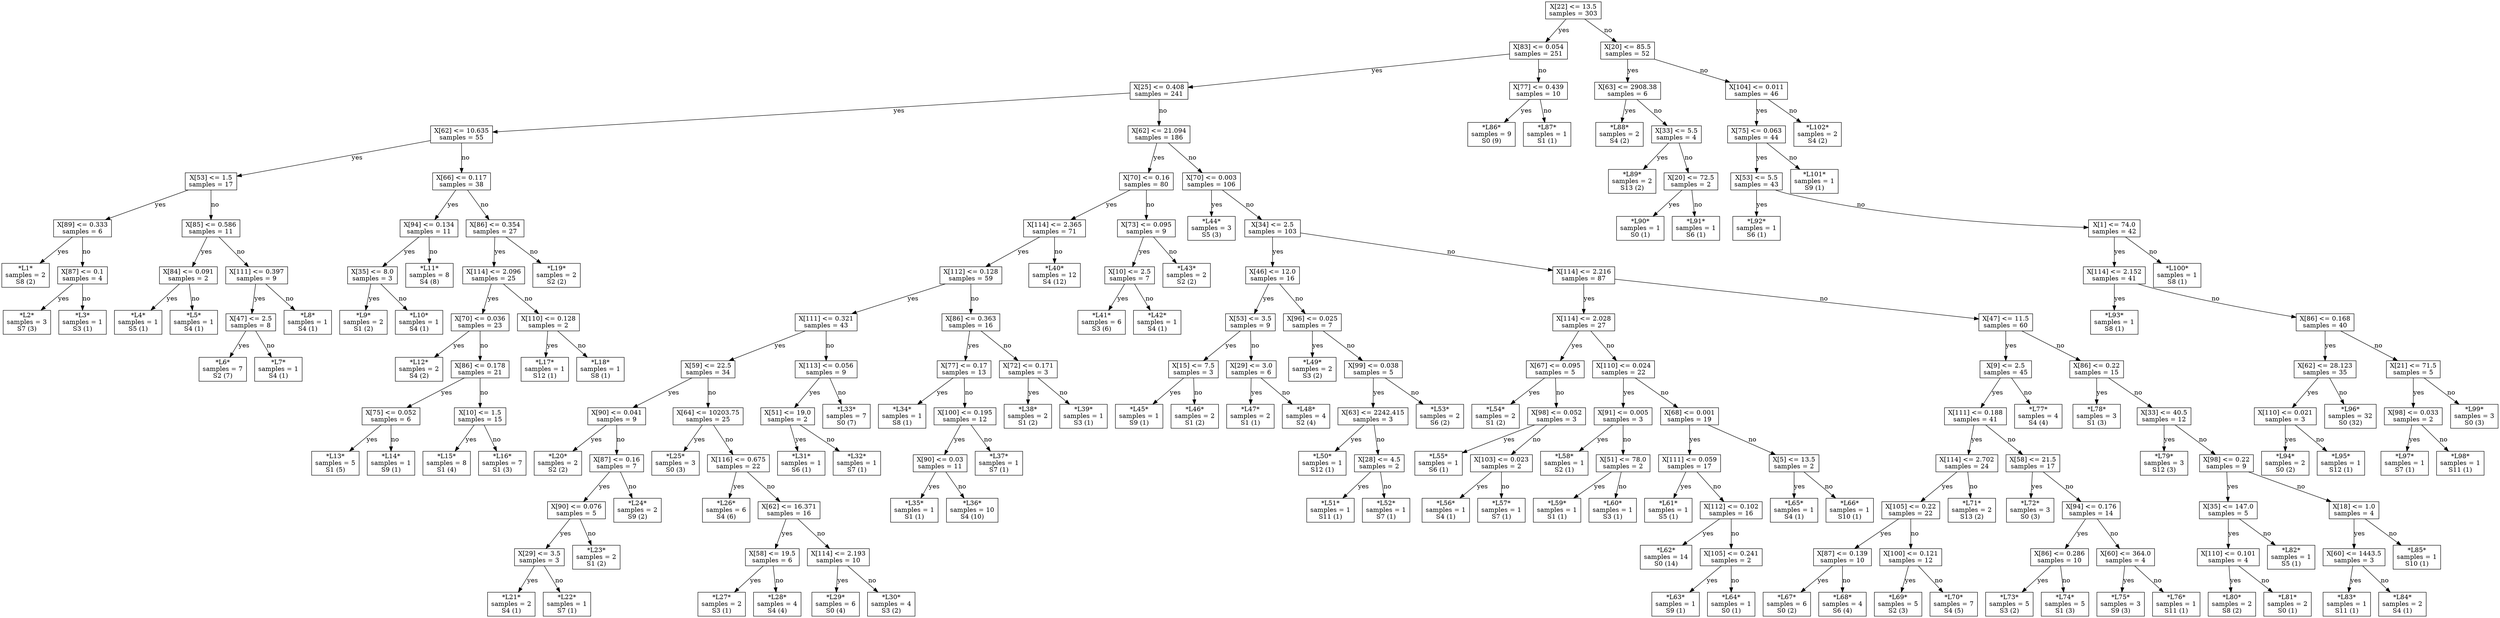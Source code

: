 digraph Tree {
node [shape=box] ;
0 [label="X[22] <= 13.5\nsamples = 303\n"] ;
1 [label="X[83] <= 0.054\nsamples = 251\n"] ;
0 -> 1 [label="yes"];
2 [label="X[25] <= 0.408\nsamples = 241\n"] ;
1 -> 2 [label="yes"];
3 [label="X[62] <= 10.635\nsamples = 55\n"] ;
2 -> 3 [label="yes"];
4 [label="X[53] <= 1.5\nsamples = 17\n"] ;
3 -> 4 [label="yes"];
5 [label="X[89] <= 0.333\nsamples = 6\n"] ;
4 -> 5 [label="yes"];
6 [label="*L1*\nsamples = 2\nS8 (2)\n"] ;
5 -> 6 [label="yes"];
7 [label="X[87] <= 0.1\nsamples = 4\n"] ;
5 -> 7 [label="no"];
8 [label="*L2*\nsamples = 3\nS7 (3)\n"] ;
7 -> 8 [label="yes"];
9 [label="*L3*\nsamples = 1\nS3 (1)\n"] ;
7 -> 9 [label="no"];
10 [label="X[85] <= 0.586\nsamples = 11\n"] ;
4 -> 10 [label="no"];
11 [label="X[84] <= 0.091\nsamples = 2\n"] ;
10 -> 11 [label="yes"];
12 [label="*L4*\nsamples = 1\nS5 (1)\n"] ;
11 -> 12 [label="yes"];
13 [label="*L5*\nsamples = 1\nS4 (1)\n"] ;
11 -> 13 [label="no"];
14 [label="X[111] <= 0.397\nsamples = 9\n"] ;
10 -> 14 [label="no"];
15 [label="X[47] <= 2.5\nsamples = 8\n"] ;
14 -> 15 [label="yes"];
16 [label="*L6*\nsamples = 7\nS2 (7)\n"] ;
15 -> 16 [label="yes"];
17 [label="*L7*\nsamples = 1\nS4 (1)\n"] ;
15 -> 17 [label="no"];
18 [label="*L8*\nsamples = 1\nS4 (1)\n"] ;
14 -> 18 [label="no"];
19 [label="X[66] <= 0.117\nsamples = 38\n"] ;
3 -> 19 [label="no"];
20 [label="X[94] <= 0.134\nsamples = 11\n"] ;
19 -> 20 [label="yes"];
21 [label="X[35] <= 8.0\nsamples = 3\n"] ;
20 -> 21 [label="yes"];
22 [label="*L9*\nsamples = 2\nS1 (2)\n"] ;
21 -> 22 [label="yes"];
23 [label="*L10*\nsamples = 1\nS4 (1)\n"] ;
21 -> 23 [label="no"];
24 [label="*L11*\nsamples = 8\nS4 (8)\n"] ;
20 -> 24 [label="no"];
25 [label="X[86] <= 0.354\nsamples = 27\n"] ;
19 -> 25 [label="no"];
26 [label="X[114] <= 2.096\nsamples = 25\n"] ;
25 -> 26 [label="yes"];
27 [label="X[70] <= 0.036\nsamples = 23\n"] ;
26 -> 27 [label="yes"];
28 [label="*L12*\nsamples = 2\nS4 (2)\n"] ;
27 -> 28 [label="yes"];
29 [label="X[86] <= 0.178\nsamples = 21\n"] ;
27 -> 29 [label="no"];
30 [label="X[75] <= 0.052\nsamples = 6\n"] ;
29 -> 30 [label="yes"];
31 [label="*L13*\nsamples = 5\nS1 (5)\n"] ;
30 -> 31 [label="yes"];
32 [label="*L14*\nsamples = 1\nS9 (1)\n"] ;
30 -> 32 [label="no"];
33 [label="X[10] <= 1.5\nsamples = 15\n"] ;
29 -> 33 [label="no"];
34 [label="*L15*\nsamples = 8\nS1 (4)\n"] ;
33 -> 34 [label="yes"];
35 [label="*L16*\nsamples = 7\nS1 (3)\n"] ;
33 -> 35 [label="no"];
36 [label="X[110] <= 0.128\nsamples = 2\n"] ;
26 -> 36 [label="no"];
37 [label="*L17*\nsamples = 1\nS12 (1)\n"] ;
36 -> 37 [label="yes"];
38 [label="*L18*\nsamples = 1\nS8 (1)\n"] ;
36 -> 38 [label="no"];
39 [label="*L19*\nsamples = 2\nS2 (2)\n"] ;
25 -> 39 [label="no"];
40 [label="X[62] <= 21.094\nsamples = 186\n"] ;
2 -> 40 [label="no"];
41 [label="X[70] <= 0.16\nsamples = 80\n"] ;
40 -> 41 [label="yes"];
42 [label="X[114] <= 2.365\nsamples = 71\n"] ;
41 -> 42 [label="yes"];
43 [label="X[112] <= 0.128\nsamples = 59\n"] ;
42 -> 43 [label="yes"];
44 [label="X[111] <= 0.321\nsamples = 43\n"] ;
43 -> 44 [label="yes"];
45 [label="X[59] <= 22.5\nsamples = 34\n"] ;
44 -> 45 [label="yes"];
46 [label="X[90] <= 0.041\nsamples = 9\n"] ;
45 -> 46 [label="yes"];
47 [label="*L20*\nsamples = 2\nS2 (2)\n"] ;
46 -> 47 [label="yes"];
48 [label="X[87] <= 0.16\nsamples = 7\n"] ;
46 -> 48 [label="no"];
49 [label="X[90] <= 0.076\nsamples = 5\n"] ;
48 -> 49 [label="yes"];
50 [label="X[29] <= 3.5\nsamples = 3\n"] ;
49 -> 50 [label="yes"];
51 [label="*L21*\nsamples = 2\nS4 (1)\n"] ;
50 -> 51 [label="yes"];
52 [label="*L22*\nsamples = 1\nS7 (1)\n"] ;
50 -> 52 [label="no"];
53 [label="*L23*\nsamples = 2\nS1 (2)\n"] ;
49 -> 53 [label="no"];
54 [label="*L24*\nsamples = 2\nS9 (2)\n"] ;
48 -> 54 [label="no"];
55 [label="X[64] <= 10203.75\nsamples = 25\n"] ;
45 -> 55 [label="no"];
56 [label="*L25*\nsamples = 3\nS0 (3)\n"] ;
55 -> 56 [label="yes"];
57 [label="X[116] <= 0.675\nsamples = 22\n"] ;
55 -> 57 [label="no"];
58 [label="*L26*\nsamples = 6\nS4 (6)\n"] ;
57 -> 58 [label="yes"];
59 [label="X[62] <= 16.371\nsamples = 16\n"] ;
57 -> 59 [label="no"];
60 [label="X[58] <= 19.5\nsamples = 6\n"] ;
59 -> 60 [label="yes"];
61 [label="*L27*\nsamples = 2\nS3 (1)\n"] ;
60 -> 61 [label="yes"];
62 [label="*L28*\nsamples = 4\nS4 (4)\n"] ;
60 -> 62 [label="no"];
63 [label="X[114] <= 2.193\nsamples = 10\n"] ;
59 -> 63 [label="no"];
64 [label="*L29*\nsamples = 6\nS0 (4)\n"] ;
63 -> 64 [label="yes"];
65 [label="*L30*\nsamples = 4\nS3 (2)\n"] ;
63 -> 65 [label="no"];
66 [label="X[113] <= 0.056\nsamples = 9\n"] ;
44 -> 66 [label="no"];
67 [label="X[51] <= 19.0\nsamples = 2\n"] ;
66 -> 67 [label="yes"];
68 [label="*L31*\nsamples = 1\nS6 (1)\n"] ;
67 -> 68 [label="yes"];
69 [label="*L32*\nsamples = 1\nS7 (1)\n"] ;
67 -> 69 [label="no"];
70 [label="*L33*\nsamples = 7\nS0 (7)\n"] ;
66 -> 70 [label="no"];
71 [label="X[86] <= 0.363\nsamples = 16\n"] ;
43 -> 71 [label="no"];
72 [label="X[77] <= 0.17\nsamples = 13\n"] ;
71 -> 72 [label="yes"];
73 [label="*L34*\nsamples = 1\nS8 (1)\n"] ;
72 -> 73 [label="yes"];
74 [label="X[100] <= 0.195\nsamples = 12\n"] ;
72 -> 74 [label="no"];
75 [label="X[90] <= 0.03\nsamples = 11\n"] ;
74 -> 75 [label="yes"];
76 [label="*L35*\nsamples = 1\nS1 (1)\n"] ;
75 -> 76 [label="yes"];
77 [label="*L36*\nsamples = 10\nS4 (10)\n"] ;
75 -> 77 [label="no"];
78 [label="*L37*\nsamples = 1\nS7 (1)\n"] ;
74 -> 78 [label="no"];
79 [label="X[72] <= 0.171\nsamples = 3\n"] ;
71 -> 79 [label="no"];
80 [label="*L38*\nsamples = 2\nS1 (2)\n"] ;
79 -> 80 [label="yes"];
81 [label="*L39*\nsamples = 1\nS3 (1)\n"] ;
79 -> 81 [label="no"];
82 [label="*L40*\nsamples = 12\nS4 (12)\n"] ;
42 -> 82 [label="no"];
83 [label="X[73] <= 0.095\nsamples = 9\n"] ;
41 -> 83 [label="no"];
84 [label="X[10] <= 2.5\nsamples = 7\n"] ;
83 -> 84 [label="yes"];
85 [label="*L41*\nsamples = 6\nS3 (6)\n"] ;
84 -> 85 [label="yes"];
86 [label="*L42*\nsamples = 1\nS4 (1)\n"] ;
84 -> 86 [label="no"];
87 [label="*L43*\nsamples = 2\nS2 (2)\n"] ;
83 -> 87 [label="no"];
88 [label="X[70] <= 0.003\nsamples = 106\n"] ;
40 -> 88 [label="no"];
89 [label="*L44*\nsamples = 3\nS5 (3)\n"] ;
88 -> 89 [label="yes"];
90 [label="X[34] <= 2.5\nsamples = 103\n"] ;
88 -> 90 [label="no"];
91 [label="X[46] <= 12.0\nsamples = 16\n"] ;
90 -> 91 [label="yes"];
92 [label="X[53] <= 3.5\nsamples = 9\n"] ;
91 -> 92 [label="yes"];
93 [label="X[15] <= 7.5\nsamples = 3\n"] ;
92 -> 93 [label="yes"];
94 [label="*L45*\nsamples = 1\nS9 (1)\n"] ;
93 -> 94 [label="yes"];
95 [label="*L46*\nsamples = 2\nS1 (2)\n"] ;
93 -> 95 [label="no"];
96 [label="X[29] <= 3.0\nsamples = 6\n"] ;
92 -> 96 [label="no"];
97 [label="*L47*\nsamples = 2\nS1 (1)\n"] ;
96 -> 97 [label="yes"];
98 [label="*L48*\nsamples = 4\nS2 (4)\n"] ;
96 -> 98 [label="no"];
99 [label="X[96] <= 0.025\nsamples = 7\n"] ;
91 -> 99 [label="no"];
100 [label="*L49*\nsamples = 2\nS3 (2)\n"] ;
99 -> 100 [label="yes"];
101 [label="X[99] <= 0.038\nsamples = 5\n"] ;
99 -> 101 [label="no"];
102 [label="X[63] <= 2242.415\nsamples = 3\n"] ;
101 -> 102 [label="yes"];
103 [label="*L50*\nsamples = 1\nS12 (1)\n"] ;
102 -> 103 [label="yes"];
104 [label="X[28] <= 4.5\nsamples = 2\n"] ;
102 -> 104 [label="no"];
105 [label="*L51*\nsamples = 1\nS11 (1)\n"] ;
104 -> 105 [label="yes"];
106 [label="*L52*\nsamples = 1\nS7 (1)\n"] ;
104 -> 106 [label="no"];
107 [label="*L53*\nsamples = 2\nS6 (2)\n"] ;
101 -> 107 [label="no"];
108 [label="X[114] <= 2.216\nsamples = 87\n"] ;
90 -> 108 [label="no"];
109 [label="X[114] <= 2.028\nsamples = 27\n"] ;
108 -> 109 [label="yes"];
110 [label="X[67] <= 0.095\nsamples = 5\n"] ;
109 -> 110 [label="yes"];
111 [label="*L54*\nsamples = 2\nS1 (2)\n"] ;
110 -> 111 [label="yes"];
112 [label="X[98] <= 0.052\nsamples = 3\n"] ;
110 -> 112 [label="no"];
113 [label="*L55*\nsamples = 1\nS6 (1)\n"] ;
112 -> 113 [label="yes"];
114 [label="X[103] <= 0.023\nsamples = 2\n"] ;
112 -> 114 [label="no"];
115 [label="*L56*\nsamples = 1\nS4 (1)\n"] ;
114 -> 115 [label="yes"];
116 [label="*L57*\nsamples = 1\nS7 (1)\n"] ;
114 -> 116 [label="no"];
117 [label="X[110] <= 0.024\nsamples = 22\n"] ;
109 -> 117 [label="no"];
118 [label="X[91] <= 0.005\nsamples = 3\n"] ;
117 -> 118 [label="yes"];
119 [label="*L58*\nsamples = 1\nS2 (1)\n"] ;
118 -> 119 [label="yes"];
120 [label="X[51] <= 78.0\nsamples = 2\n"] ;
118 -> 120 [label="no"];
121 [label="*L59*\nsamples = 1\nS1 (1)\n"] ;
120 -> 121 [label="yes"];
122 [label="*L60*\nsamples = 1\nS3 (1)\n"] ;
120 -> 122 [label="no"];
123 [label="X[68] <= 0.001\nsamples = 19\n"] ;
117 -> 123 [label="no"];
124 [label="X[111] <= 0.059\nsamples = 17\n"] ;
123 -> 124 [label="yes"];
125 [label="*L61*\nsamples = 1\nS5 (1)\n"] ;
124 -> 125 [label="yes"];
126 [label="X[112] <= 0.102\nsamples = 16\n"] ;
124 -> 126 [label="no"];
127 [label="*L62*\nsamples = 14\nS0 (14)\n"] ;
126 -> 127 [label="yes"];
128 [label="X[105] <= 0.241\nsamples = 2\n"] ;
126 -> 128 [label="no"];
129 [label="*L63*\nsamples = 1\nS9 (1)\n"] ;
128 -> 129 [label="yes"];
130 [label="*L64*\nsamples = 1\nS0 (1)\n"] ;
128 -> 130 [label="no"];
131 [label="X[5] <= 13.5\nsamples = 2\n"] ;
123 -> 131 [label="no"];
132 [label="*L65*\nsamples = 1\nS4 (1)\n"] ;
131 -> 132 [label="yes"];
133 [label="*L66*\nsamples = 1\nS10 (1)\n"] ;
131 -> 133 [label="no"];
134 [label="X[47] <= 11.5\nsamples = 60\n"] ;
108 -> 134 [label="no"];
135 [label="X[9] <= 2.5\nsamples = 45\n"] ;
134 -> 135 [label="yes"];
136 [label="X[111] <= 0.188\nsamples = 41\n"] ;
135 -> 136 [label="yes"];
137 [label="X[114] <= 2.702\nsamples = 24\n"] ;
136 -> 137 [label="yes"];
138 [label="X[105] <= 0.22\nsamples = 22\n"] ;
137 -> 138 [label="yes"];
139 [label="X[87] <= 0.139\nsamples = 10\n"] ;
138 -> 139 [label="yes"];
140 [label="*L67*\nsamples = 6\nS0 (2)\n"] ;
139 -> 140 [label="yes"];
141 [label="*L68*\nsamples = 4\nS6 (4)\n"] ;
139 -> 141 [label="no"];
142 [label="X[100] <= 0.121\nsamples = 12\n"] ;
138 -> 142 [label="no"];
143 [label="*L69*\nsamples = 5\nS2 (3)\n"] ;
142 -> 143 [label="yes"];
144 [label="*L70*\nsamples = 7\nS4 (5)\n"] ;
142 -> 144 [label="no"];
145 [label="*L71*\nsamples = 2\nS13 (2)\n"] ;
137 -> 145 [label="no"];
146 [label="X[58] <= 21.5\nsamples = 17\n"] ;
136 -> 146 [label="no"];
147 [label="*L72*\nsamples = 3\nS0 (3)\n"] ;
146 -> 147 [label="yes"];
148 [label="X[94] <= 0.176\nsamples = 14\n"] ;
146 -> 148 [label="no"];
149 [label="X[86] <= 0.286\nsamples = 10\n"] ;
148 -> 149 [label="yes"];
150 [label="*L73*\nsamples = 5\nS3 (2)\n"] ;
149 -> 150 [label="yes"];
151 [label="*L74*\nsamples = 5\nS1 (3)\n"] ;
149 -> 151 [label="no"];
152 [label="X[60] <= 364.0\nsamples = 4\n"] ;
148 -> 152 [label="no"];
153 [label="*L75*\nsamples = 3\nS9 (3)\n"] ;
152 -> 153 [label="yes"];
154 [label="*L76*\nsamples = 1\nS11 (1)\n"] ;
152 -> 154 [label="no"];
155 [label="*L77*\nsamples = 4\nS4 (4)\n"] ;
135 -> 155 [label="no"];
156 [label="X[86] <= 0.22\nsamples = 15\n"] ;
134 -> 156 [label="no"];
157 [label="*L78*\nsamples = 3\nS1 (3)\n"] ;
156 -> 157 [label="yes"];
158 [label="X[33] <= 40.5\nsamples = 12\n"] ;
156 -> 158 [label="no"];
159 [label="*L79*\nsamples = 3\nS12 (3)\n"] ;
158 -> 159 [label="yes"];
160 [label="X[98] <= 0.22\nsamples = 9\n"] ;
158 -> 160 [label="no"];
161 [label="X[35] <= 147.0\nsamples = 5\n"] ;
160 -> 161 [label="yes"];
162 [label="X[110] <= 0.101\nsamples = 4\n"] ;
161 -> 162 [label="yes"];
163 [label="*L80*\nsamples = 2\nS8 (2)\n"] ;
162 -> 163 [label="yes"];
164 [label="*L81*\nsamples = 2\nS0 (1)\n"] ;
162 -> 164 [label="no"];
165 [label="*L82*\nsamples = 1\nS5 (1)\n"] ;
161 -> 165 [label="no"];
166 [label="X[18] <= 1.0\nsamples = 4\n"] ;
160 -> 166 [label="no"];
167 [label="X[60] <= 1443.5\nsamples = 3\n"] ;
166 -> 167 [label="yes"];
168 [label="*L83*\nsamples = 1\nS11 (1)\n"] ;
167 -> 168 [label="yes"];
169 [label="*L84*\nsamples = 2\nS4 (1)\n"] ;
167 -> 169 [label="no"];
170 [label="*L85*\nsamples = 1\nS10 (1)\n"] ;
166 -> 170 [label="no"];
171 [label="X[77] <= 0.439\nsamples = 10\n"] ;
1 -> 171 [label="no"];
172 [label="*L86*\nsamples = 9\nS0 (9)\n"] ;
171 -> 172 [label="yes"];
173 [label="*L87*\nsamples = 1\nS1 (1)\n"] ;
171 -> 173 [label="no"];
174 [label="X[20] <= 85.5\nsamples = 52\n"] ;
0 -> 174 [label="no"];
175 [label="X[63] <= 2908.38\nsamples = 6\n"] ;
174 -> 175 [label="yes"];
176 [label="*L88*\nsamples = 2\nS4 (2)\n"] ;
175 -> 176 [label="yes"];
177 [label="X[33] <= 5.5\nsamples = 4\n"] ;
175 -> 177 [label="no"];
178 [label="*L89*\nsamples = 2\nS13 (2)\n"] ;
177 -> 178 [label="yes"];
179 [label="X[20] <= 72.5\nsamples = 2\n"] ;
177 -> 179 [label="no"];
180 [label="*L90*\nsamples = 1\nS0 (1)\n"] ;
179 -> 180 [label="yes"];
181 [label="*L91*\nsamples = 1\nS6 (1)\n"] ;
179 -> 181 [label="no"];
182 [label="X[104] <= 0.011\nsamples = 46\n"] ;
174 -> 182 [label="no"];
183 [label="X[75] <= 0.063\nsamples = 44\n"] ;
182 -> 183 [label="yes"];
184 [label="X[53] <= 5.5\nsamples = 43\n"] ;
183 -> 184 [label="yes"];
185 [label="*L92*\nsamples = 1\nS6 (1)\n"] ;
184 -> 185 [label="yes"];
186 [label="X[1] <= 74.0\nsamples = 42\n"] ;
184 -> 186 [label="no"];
187 [label="X[114] <= 2.152\nsamples = 41\n"] ;
186 -> 187 [label="yes"];
188 [label="*L93*\nsamples = 1\nS8 (1)\n"] ;
187 -> 188 [label="yes"];
189 [label="X[86] <= 0.168\nsamples = 40\n"] ;
187 -> 189 [label="no"];
190 [label="X[62] <= 28.123\nsamples = 35\n"] ;
189 -> 190 [label="yes"];
191 [label="X[110] <= 0.021\nsamples = 3\n"] ;
190 -> 191 [label="yes"];
192 [label="*L94*\nsamples = 2\nS0 (2)\n"] ;
191 -> 192 [label="yes"];
193 [label="*L95*\nsamples = 1\nS12 (1)\n"] ;
191 -> 193 [label="no"];
194 [label="*L96*\nsamples = 32\nS0 (32)\n"] ;
190 -> 194 [label="no"];
195 [label="X[21] <= 71.5\nsamples = 5\n"] ;
189 -> 195 [label="no"];
196 [label="X[98] <= 0.033\nsamples = 2\n"] ;
195 -> 196 [label="yes"];
197 [label="*L97*\nsamples = 1\nS7 (1)\n"] ;
196 -> 197 [label="yes"];
198 [label="*L98*\nsamples = 1\nS11 (1)\n"] ;
196 -> 198 [label="no"];
199 [label="*L99*\nsamples = 3\nS0 (3)\n"] ;
195 -> 199 [label="no"];
200 [label="*L100*\nsamples = 1\nS8 (1)\n"] ;
186 -> 200 [label="no"];
201 [label="*L101*\nsamples = 1\nS9 (1)\n"] ;
183 -> 201 [label="no"];
202 [label="*L102*\nsamples = 2\nS4 (2)\n"] ;
182 -> 202 [label="no"];
}
